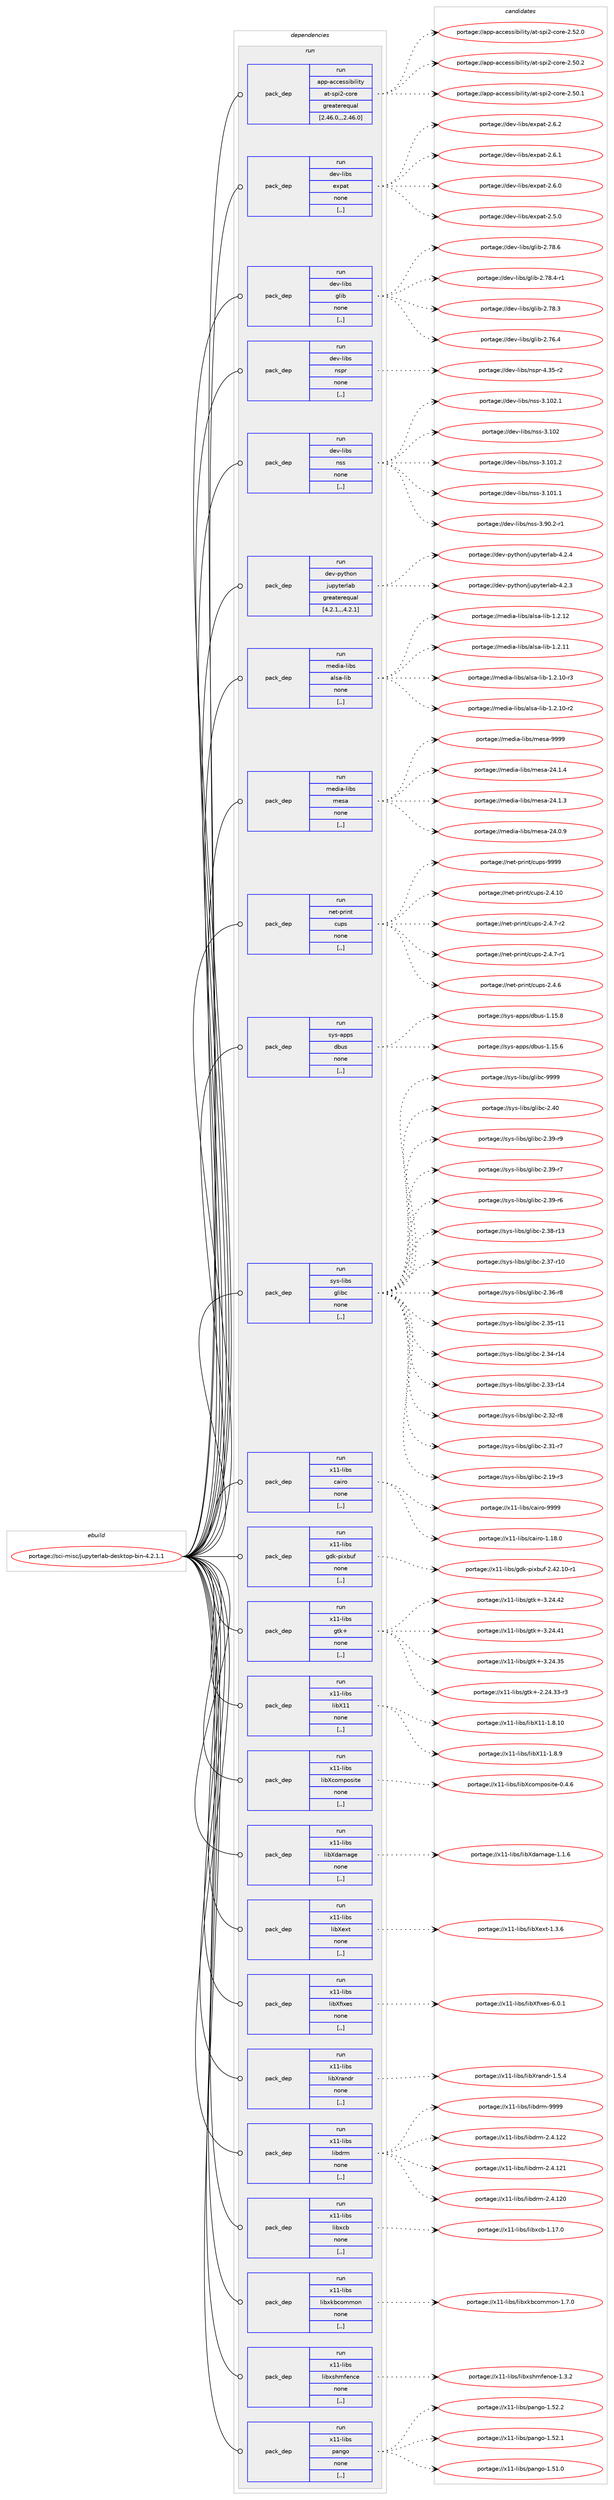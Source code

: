 digraph prolog {

# *************
# Graph options
# *************

newrank=true;
concentrate=true;
compound=true;
graph [rankdir=LR,fontname=Helvetica,fontsize=10,ranksep=1.5];#, ranksep=2.5, nodesep=0.2];
edge  [arrowhead=vee];
node  [fontname=Helvetica,fontsize=10];

# **********
# The ebuild
# **********

subgraph cluster_leftcol {
color=gray;
label=<<i>ebuild</i>>;
id [label="portage://sci-misc/jupyterlab-desktop-bin-4.2.1.1", color=red, width=4, href="../sci-misc/jupyterlab-desktop-bin-4.2.1.1.svg"];
}

# ****************
# The dependencies
# ****************

subgraph cluster_midcol {
color=gray;
label=<<i>dependencies</i>>;
subgraph cluster_compile {
fillcolor="#eeeeee";
style=filled;
label=<<i>compile</i>>;
}
subgraph cluster_compileandrun {
fillcolor="#eeeeee";
style=filled;
label=<<i>compile and run</i>>;
}
subgraph cluster_run {
fillcolor="#eeeeee";
style=filled;
label=<<i>run</i>>;
subgraph pack298757 {
dependency410564 [label=<<TABLE BORDER="0" CELLBORDER="1" CELLSPACING="0" CELLPADDING="4" WIDTH="220"><TR><TD ROWSPAN="6" CELLPADDING="30">pack_dep</TD></TR><TR><TD WIDTH="110">run</TD></TR><TR><TD>app-accessibility</TD></TR><TR><TD>at-spi2-core</TD></TR><TR><TD>greaterequal</TD></TR><TR><TD>[2.46.0,,,2.46.0]</TD></TR></TABLE>>, shape=none, color=blue];
}
id:e -> dependency410564:w [weight=20,style="solid",arrowhead="odot"];
subgraph pack298758 {
dependency410565 [label=<<TABLE BORDER="0" CELLBORDER="1" CELLSPACING="0" CELLPADDING="4" WIDTH="220"><TR><TD ROWSPAN="6" CELLPADDING="30">pack_dep</TD></TR><TR><TD WIDTH="110">run</TD></TR><TR><TD>dev-libs</TD></TR><TR><TD>expat</TD></TR><TR><TD>none</TD></TR><TR><TD>[,,]</TD></TR></TABLE>>, shape=none, color=blue];
}
id:e -> dependency410565:w [weight=20,style="solid",arrowhead="odot"];
subgraph pack298759 {
dependency410566 [label=<<TABLE BORDER="0" CELLBORDER="1" CELLSPACING="0" CELLPADDING="4" WIDTH="220"><TR><TD ROWSPAN="6" CELLPADDING="30">pack_dep</TD></TR><TR><TD WIDTH="110">run</TD></TR><TR><TD>dev-libs</TD></TR><TR><TD>glib</TD></TR><TR><TD>none</TD></TR><TR><TD>[,,]</TD></TR></TABLE>>, shape=none, color=blue];
}
id:e -> dependency410566:w [weight=20,style="solid",arrowhead="odot"];
subgraph pack298760 {
dependency410567 [label=<<TABLE BORDER="0" CELLBORDER="1" CELLSPACING="0" CELLPADDING="4" WIDTH="220"><TR><TD ROWSPAN="6" CELLPADDING="30">pack_dep</TD></TR><TR><TD WIDTH="110">run</TD></TR><TR><TD>dev-libs</TD></TR><TR><TD>nspr</TD></TR><TR><TD>none</TD></TR><TR><TD>[,,]</TD></TR></TABLE>>, shape=none, color=blue];
}
id:e -> dependency410567:w [weight=20,style="solid",arrowhead="odot"];
subgraph pack298761 {
dependency410568 [label=<<TABLE BORDER="0" CELLBORDER="1" CELLSPACING="0" CELLPADDING="4" WIDTH="220"><TR><TD ROWSPAN="6" CELLPADDING="30">pack_dep</TD></TR><TR><TD WIDTH="110">run</TD></TR><TR><TD>dev-libs</TD></TR><TR><TD>nss</TD></TR><TR><TD>none</TD></TR><TR><TD>[,,]</TD></TR></TABLE>>, shape=none, color=blue];
}
id:e -> dependency410568:w [weight=20,style="solid",arrowhead="odot"];
subgraph pack298762 {
dependency410569 [label=<<TABLE BORDER="0" CELLBORDER="1" CELLSPACING="0" CELLPADDING="4" WIDTH="220"><TR><TD ROWSPAN="6" CELLPADDING="30">pack_dep</TD></TR><TR><TD WIDTH="110">run</TD></TR><TR><TD>dev-python</TD></TR><TR><TD>jupyterlab</TD></TR><TR><TD>greaterequal</TD></TR><TR><TD>[4.2.1,,,4.2.1]</TD></TR></TABLE>>, shape=none, color=blue];
}
id:e -> dependency410569:w [weight=20,style="solid",arrowhead="odot"];
subgraph pack298763 {
dependency410570 [label=<<TABLE BORDER="0" CELLBORDER="1" CELLSPACING="0" CELLPADDING="4" WIDTH="220"><TR><TD ROWSPAN="6" CELLPADDING="30">pack_dep</TD></TR><TR><TD WIDTH="110">run</TD></TR><TR><TD>media-libs</TD></TR><TR><TD>alsa-lib</TD></TR><TR><TD>none</TD></TR><TR><TD>[,,]</TD></TR></TABLE>>, shape=none, color=blue];
}
id:e -> dependency410570:w [weight=20,style="solid",arrowhead="odot"];
subgraph pack298764 {
dependency410571 [label=<<TABLE BORDER="0" CELLBORDER="1" CELLSPACING="0" CELLPADDING="4" WIDTH="220"><TR><TD ROWSPAN="6" CELLPADDING="30">pack_dep</TD></TR><TR><TD WIDTH="110">run</TD></TR><TR><TD>media-libs</TD></TR><TR><TD>mesa</TD></TR><TR><TD>none</TD></TR><TR><TD>[,,]</TD></TR></TABLE>>, shape=none, color=blue];
}
id:e -> dependency410571:w [weight=20,style="solid",arrowhead="odot"];
subgraph pack298765 {
dependency410572 [label=<<TABLE BORDER="0" CELLBORDER="1" CELLSPACING="0" CELLPADDING="4" WIDTH="220"><TR><TD ROWSPAN="6" CELLPADDING="30">pack_dep</TD></TR><TR><TD WIDTH="110">run</TD></TR><TR><TD>net-print</TD></TR><TR><TD>cups</TD></TR><TR><TD>none</TD></TR><TR><TD>[,,]</TD></TR></TABLE>>, shape=none, color=blue];
}
id:e -> dependency410572:w [weight=20,style="solid",arrowhead="odot"];
subgraph pack298766 {
dependency410573 [label=<<TABLE BORDER="0" CELLBORDER="1" CELLSPACING="0" CELLPADDING="4" WIDTH="220"><TR><TD ROWSPAN="6" CELLPADDING="30">pack_dep</TD></TR><TR><TD WIDTH="110">run</TD></TR><TR><TD>sys-apps</TD></TR><TR><TD>dbus</TD></TR><TR><TD>none</TD></TR><TR><TD>[,,]</TD></TR></TABLE>>, shape=none, color=blue];
}
id:e -> dependency410573:w [weight=20,style="solid",arrowhead="odot"];
subgraph pack298767 {
dependency410574 [label=<<TABLE BORDER="0" CELLBORDER="1" CELLSPACING="0" CELLPADDING="4" WIDTH="220"><TR><TD ROWSPAN="6" CELLPADDING="30">pack_dep</TD></TR><TR><TD WIDTH="110">run</TD></TR><TR><TD>sys-libs</TD></TR><TR><TD>glibc</TD></TR><TR><TD>none</TD></TR><TR><TD>[,,]</TD></TR></TABLE>>, shape=none, color=blue];
}
id:e -> dependency410574:w [weight=20,style="solid",arrowhead="odot"];
subgraph pack298768 {
dependency410575 [label=<<TABLE BORDER="0" CELLBORDER="1" CELLSPACING="0" CELLPADDING="4" WIDTH="220"><TR><TD ROWSPAN="6" CELLPADDING="30">pack_dep</TD></TR><TR><TD WIDTH="110">run</TD></TR><TR><TD>x11-libs</TD></TR><TR><TD>cairo</TD></TR><TR><TD>none</TD></TR><TR><TD>[,,]</TD></TR></TABLE>>, shape=none, color=blue];
}
id:e -> dependency410575:w [weight=20,style="solid",arrowhead="odot"];
subgraph pack298769 {
dependency410576 [label=<<TABLE BORDER="0" CELLBORDER="1" CELLSPACING="0" CELLPADDING="4" WIDTH="220"><TR><TD ROWSPAN="6" CELLPADDING="30">pack_dep</TD></TR><TR><TD WIDTH="110">run</TD></TR><TR><TD>x11-libs</TD></TR><TR><TD>gdk-pixbuf</TD></TR><TR><TD>none</TD></TR><TR><TD>[,,]</TD></TR></TABLE>>, shape=none, color=blue];
}
id:e -> dependency410576:w [weight=20,style="solid",arrowhead="odot"];
subgraph pack298770 {
dependency410577 [label=<<TABLE BORDER="0" CELLBORDER="1" CELLSPACING="0" CELLPADDING="4" WIDTH="220"><TR><TD ROWSPAN="6" CELLPADDING="30">pack_dep</TD></TR><TR><TD WIDTH="110">run</TD></TR><TR><TD>x11-libs</TD></TR><TR><TD>gtk+</TD></TR><TR><TD>none</TD></TR><TR><TD>[,,]</TD></TR></TABLE>>, shape=none, color=blue];
}
id:e -> dependency410577:w [weight=20,style="solid",arrowhead="odot"];
subgraph pack298771 {
dependency410578 [label=<<TABLE BORDER="0" CELLBORDER="1" CELLSPACING="0" CELLPADDING="4" WIDTH="220"><TR><TD ROWSPAN="6" CELLPADDING="30">pack_dep</TD></TR><TR><TD WIDTH="110">run</TD></TR><TR><TD>x11-libs</TD></TR><TR><TD>libX11</TD></TR><TR><TD>none</TD></TR><TR><TD>[,,]</TD></TR></TABLE>>, shape=none, color=blue];
}
id:e -> dependency410578:w [weight=20,style="solid",arrowhead="odot"];
subgraph pack298772 {
dependency410579 [label=<<TABLE BORDER="0" CELLBORDER="1" CELLSPACING="0" CELLPADDING="4" WIDTH="220"><TR><TD ROWSPAN="6" CELLPADDING="30">pack_dep</TD></TR><TR><TD WIDTH="110">run</TD></TR><TR><TD>x11-libs</TD></TR><TR><TD>libXcomposite</TD></TR><TR><TD>none</TD></TR><TR><TD>[,,]</TD></TR></TABLE>>, shape=none, color=blue];
}
id:e -> dependency410579:w [weight=20,style="solid",arrowhead="odot"];
subgraph pack298773 {
dependency410580 [label=<<TABLE BORDER="0" CELLBORDER="1" CELLSPACING="0" CELLPADDING="4" WIDTH="220"><TR><TD ROWSPAN="6" CELLPADDING="30">pack_dep</TD></TR><TR><TD WIDTH="110">run</TD></TR><TR><TD>x11-libs</TD></TR><TR><TD>libXdamage</TD></TR><TR><TD>none</TD></TR><TR><TD>[,,]</TD></TR></TABLE>>, shape=none, color=blue];
}
id:e -> dependency410580:w [weight=20,style="solid",arrowhead="odot"];
subgraph pack298774 {
dependency410581 [label=<<TABLE BORDER="0" CELLBORDER="1" CELLSPACING="0" CELLPADDING="4" WIDTH="220"><TR><TD ROWSPAN="6" CELLPADDING="30">pack_dep</TD></TR><TR><TD WIDTH="110">run</TD></TR><TR><TD>x11-libs</TD></TR><TR><TD>libXext</TD></TR><TR><TD>none</TD></TR><TR><TD>[,,]</TD></TR></TABLE>>, shape=none, color=blue];
}
id:e -> dependency410581:w [weight=20,style="solid",arrowhead="odot"];
subgraph pack298775 {
dependency410582 [label=<<TABLE BORDER="0" CELLBORDER="1" CELLSPACING="0" CELLPADDING="4" WIDTH="220"><TR><TD ROWSPAN="6" CELLPADDING="30">pack_dep</TD></TR><TR><TD WIDTH="110">run</TD></TR><TR><TD>x11-libs</TD></TR><TR><TD>libXfixes</TD></TR><TR><TD>none</TD></TR><TR><TD>[,,]</TD></TR></TABLE>>, shape=none, color=blue];
}
id:e -> dependency410582:w [weight=20,style="solid",arrowhead="odot"];
subgraph pack298776 {
dependency410583 [label=<<TABLE BORDER="0" CELLBORDER="1" CELLSPACING="0" CELLPADDING="4" WIDTH="220"><TR><TD ROWSPAN="6" CELLPADDING="30">pack_dep</TD></TR><TR><TD WIDTH="110">run</TD></TR><TR><TD>x11-libs</TD></TR><TR><TD>libXrandr</TD></TR><TR><TD>none</TD></TR><TR><TD>[,,]</TD></TR></TABLE>>, shape=none, color=blue];
}
id:e -> dependency410583:w [weight=20,style="solid",arrowhead="odot"];
subgraph pack298777 {
dependency410584 [label=<<TABLE BORDER="0" CELLBORDER="1" CELLSPACING="0" CELLPADDING="4" WIDTH="220"><TR><TD ROWSPAN="6" CELLPADDING="30">pack_dep</TD></TR><TR><TD WIDTH="110">run</TD></TR><TR><TD>x11-libs</TD></TR><TR><TD>libdrm</TD></TR><TR><TD>none</TD></TR><TR><TD>[,,]</TD></TR></TABLE>>, shape=none, color=blue];
}
id:e -> dependency410584:w [weight=20,style="solid",arrowhead="odot"];
subgraph pack298778 {
dependency410585 [label=<<TABLE BORDER="0" CELLBORDER="1" CELLSPACING="0" CELLPADDING="4" WIDTH="220"><TR><TD ROWSPAN="6" CELLPADDING="30">pack_dep</TD></TR><TR><TD WIDTH="110">run</TD></TR><TR><TD>x11-libs</TD></TR><TR><TD>libxcb</TD></TR><TR><TD>none</TD></TR><TR><TD>[,,]</TD></TR></TABLE>>, shape=none, color=blue];
}
id:e -> dependency410585:w [weight=20,style="solid",arrowhead="odot"];
subgraph pack298779 {
dependency410586 [label=<<TABLE BORDER="0" CELLBORDER="1" CELLSPACING="0" CELLPADDING="4" WIDTH="220"><TR><TD ROWSPAN="6" CELLPADDING="30">pack_dep</TD></TR><TR><TD WIDTH="110">run</TD></TR><TR><TD>x11-libs</TD></TR><TR><TD>libxkbcommon</TD></TR><TR><TD>none</TD></TR><TR><TD>[,,]</TD></TR></TABLE>>, shape=none, color=blue];
}
id:e -> dependency410586:w [weight=20,style="solid",arrowhead="odot"];
subgraph pack298780 {
dependency410587 [label=<<TABLE BORDER="0" CELLBORDER="1" CELLSPACING="0" CELLPADDING="4" WIDTH="220"><TR><TD ROWSPAN="6" CELLPADDING="30">pack_dep</TD></TR><TR><TD WIDTH="110">run</TD></TR><TR><TD>x11-libs</TD></TR><TR><TD>libxshmfence</TD></TR><TR><TD>none</TD></TR><TR><TD>[,,]</TD></TR></TABLE>>, shape=none, color=blue];
}
id:e -> dependency410587:w [weight=20,style="solid",arrowhead="odot"];
subgraph pack298781 {
dependency410588 [label=<<TABLE BORDER="0" CELLBORDER="1" CELLSPACING="0" CELLPADDING="4" WIDTH="220"><TR><TD ROWSPAN="6" CELLPADDING="30">pack_dep</TD></TR><TR><TD WIDTH="110">run</TD></TR><TR><TD>x11-libs</TD></TR><TR><TD>pango</TD></TR><TR><TD>none</TD></TR><TR><TD>[,,]</TD></TR></TABLE>>, shape=none, color=blue];
}
id:e -> dependency410588:w [weight=20,style="solid",arrowhead="odot"];
}
}

# **************
# The candidates
# **************

subgraph cluster_choices {
rank=same;
color=gray;
label=<<i>candidates</i>>;

subgraph choice298757 {
color=black;
nodesep=1;
choice97112112459799991011151151059810510810511612147971164511511210550459911111410145504653504648 [label="portage://app-accessibility/at-spi2-core-2.52.0", color=red, width=4,href="../app-accessibility/at-spi2-core-2.52.0.svg"];
choice97112112459799991011151151059810510810511612147971164511511210550459911111410145504653484650 [label="portage://app-accessibility/at-spi2-core-2.50.2", color=red, width=4,href="../app-accessibility/at-spi2-core-2.50.2.svg"];
choice97112112459799991011151151059810510810511612147971164511511210550459911111410145504653484649 [label="portage://app-accessibility/at-spi2-core-2.50.1", color=red, width=4,href="../app-accessibility/at-spi2-core-2.50.1.svg"];
dependency410564:e -> choice97112112459799991011151151059810510810511612147971164511511210550459911111410145504653504648:w [style=dotted,weight="100"];
dependency410564:e -> choice97112112459799991011151151059810510810511612147971164511511210550459911111410145504653484650:w [style=dotted,weight="100"];
dependency410564:e -> choice97112112459799991011151151059810510810511612147971164511511210550459911111410145504653484649:w [style=dotted,weight="100"];
}
subgraph choice298758 {
color=black;
nodesep=1;
choice10010111845108105981154710112011297116455046544650 [label="portage://dev-libs/expat-2.6.2", color=red, width=4,href="../dev-libs/expat-2.6.2.svg"];
choice10010111845108105981154710112011297116455046544649 [label="portage://dev-libs/expat-2.6.1", color=red, width=4,href="../dev-libs/expat-2.6.1.svg"];
choice10010111845108105981154710112011297116455046544648 [label="portage://dev-libs/expat-2.6.0", color=red, width=4,href="../dev-libs/expat-2.6.0.svg"];
choice10010111845108105981154710112011297116455046534648 [label="portage://dev-libs/expat-2.5.0", color=red, width=4,href="../dev-libs/expat-2.5.0.svg"];
dependency410565:e -> choice10010111845108105981154710112011297116455046544650:w [style=dotted,weight="100"];
dependency410565:e -> choice10010111845108105981154710112011297116455046544649:w [style=dotted,weight="100"];
dependency410565:e -> choice10010111845108105981154710112011297116455046544648:w [style=dotted,weight="100"];
dependency410565:e -> choice10010111845108105981154710112011297116455046534648:w [style=dotted,weight="100"];
}
subgraph choice298759 {
color=black;
nodesep=1;
choice1001011184510810598115471031081059845504655564654 [label="portage://dev-libs/glib-2.78.6", color=red, width=4,href="../dev-libs/glib-2.78.6.svg"];
choice10010111845108105981154710310810598455046555646524511449 [label="portage://dev-libs/glib-2.78.4-r1", color=red, width=4,href="../dev-libs/glib-2.78.4-r1.svg"];
choice1001011184510810598115471031081059845504655564651 [label="portage://dev-libs/glib-2.78.3", color=red, width=4,href="../dev-libs/glib-2.78.3.svg"];
choice1001011184510810598115471031081059845504655544652 [label="portage://dev-libs/glib-2.76.4", color=red, width=4,href="../dev-libs/glib-2.76.4.svg"];
dependency410566:e -> choice1001011184510810598115471031081059845504655564654:w [style=dotted,weight="100"];
dependency410566:e -> choice10010111845108105981154710310810598455046555646524511449:w [style=dotted,weight="100"];
dependency410566:e -> choice1001011184510810598115471031081059845504655564651:w [style=dotted,weight="100"];
dependency410566:e -> choice1001011184510810598115471031081059845504655544652:w [style=dotted,weight="100"];
}
subgraph choice298760 {
color=black;
nodesep=1;
choice10010111845108105981154711011511211445524651534511450 [label="portage://dev-libs/nspr-4.35-r2", color=red, width=4,href="../dev-libs/nspr-4.35-r2.svg"];
dependency410567:e -> choice10010111845108105981154711011511211445524651534511450:w [style=dotted,weight="100"];
}
subgraph choice298761 {
color=black;
nodesep=1;
choice1001011184510810598115471101151154551464948504649 [label="portage://dev-libs/nss-3.102.1", color=red, width=4,href="../dev-libs/nss-3.102.1.svg"];
choice100101118451081059811547110115115455146494850 [label="portage://dev-libs/nss-3.102", color=red, width=4,href="../dev-libs/nss-3.102.svg"];
choice1001011184510810598115471101151154551464948494650 [label="portage://dev-libs/nss-3.101.2", color=red, width=4,href="../dev-libs/nss-3.101.2.svg"];
choice1001011184510810598115471101151154551464948494649 [label="portage://dev-libs/nss-3.101.1", color=red, width=4,href="../dev-libs/nss-3.101.1.svg"];
choice100101118451081059811547110115115455146574846504511449 [label="portage://dev-libs/nss-3.90.2-r1", color=red, width=4,href="../dev-libs/nss-3.90.2-r1.svg"];
dependency410568:e -> choice1001011184510810598115471101151154551464948504649:w [style=dotted,weight="100"];
dependency410568:e -> choice100101118451081059811547110115115455146494850:w [style=dotted,weight="100"];
dependency410568:e -> choice1001011184510810598115471101151154551464948494650:w [style=dotted,weight="100"];
dependency410568:e -> choice1001011184510810598115471101151154551464948494649:w [style=dotted,weight="100"];
dependency410568:e -> choice100101118451081059811547110115115455146574846504511449:w [style=dotted,weight="100"];
}
subgraph choice298762 {
color=black;
nodesep=1;
choice10010111845112121116104111110471061171121211161011141089798455246504652 [label="portage://dev-python/jupyterlab-4.2.4", color=red, width=4,href="../dev-python/jupyterlab-4.2.4.svg"];
choice10010111845112121116104111110471061171121211161011141089798455246504651 [label="portage://dev-python/jupyterlab-4.2.3", color=red, width=4,href="../dev-python/jupyterlab-4.2.3.svg"];
dependency410569:e -> choice10010111845112121116104111110471061171121211161011141089798455246504652:w [style=dotted,weight="100"];
dependency410569:e -> choice10010111845112121116104111110471061171121211161011141089798455246504651:w [style=dotted,weight="100"];
}
subgraph choice298763 {
color=black;
nodesep=1;
choice109101100105974510810598115479710811597451081059845494650464950 [label="portage://media-libs/alsa-lib-1.2.12", color=red, width=4,href="../media-libs/alsa-lib-1.2.12.svg"];
choice109101100105974510810598115479710811597451081059845494650464949 [label="portage://media-libs/alsa-lib-1.2.11", color=red, width=4,href="../media-libs/alsa-lib-1.2.11.svg"];
choice1091011001059745108105981154797108115974510810598454946504649484511451 [label="portage://media-libs/alsa-lib-1.2.10-r3", color=red, width=4,href="../media-libs/alsa-lib-1.2.10-r3.svg"];
choice1091011001059745108105981154797108115974510810598454946504649484511450 [label="portage://media-libs/alsa-lib-1.2.10-r2", color=red, width=4,href="../media-libs/alsa-lib-1.2.10-r2.svg"];
dependency410570:e -> choice109101100105974510810598115479710811597451081059845494650464950:w [style=dotted,weight="100"];
dependency410570:e -> choice109101100105974510810598115479710811597451081059845494650464949:w [style=dotted,weight="100"];
dependency410570:e -> choice1091011001059745108105981154797108115974510810598454946504649484511451:w [style=dotted,weight="100"];
dependency410570:e -> choice1091011001059745108105981154797108115974510810598454946504649484511450:w [style=dotted,weight="100"];
}
subgraph choice298764 {
color=black;
nodesep=1;
choice10910110010597451081059811547109101115974557575757 [label="portage://media-libs/mesa-9999", color=red, width=4,href="../media-libs/mesa-9999.svg"];
choice109101100105974510810598115471091011159745505246494652 [label="portage://media-libs/mesa-24.1.4", color=red, width=4,href="../media-libs/mesa-24.1.4.svg"];
choice109101100105974510810598115471091011159745505246494651 [label="portage://media-libs/mesa-24.1.3", color=red, width=4,href="../media-libs/mesa-24.1.3.svg"];
choice109101100105974510810598115471091011159745505246484657 [label="portage://media-libs/mesa-24.0.9", color=red, width=4,href="../media-libs/mesa-24.0.9.svg"];
dependency410571:e -> choice10910110010597451081059811547109101115974557575757:w [style=dotted,weight="100"];
dependency410571:e -> choice109101100105974510810598115471091011159745505246494652:w [style=dotted,weight="100"];
dependency410571:e -> choice109101100105974510810598115471091011159745505246494651:w [style=dotted,weight="100"];
dependency410571:e -> choice109101100105974510810598115471091011159745505246484657:w [style=dotted,weight="100"];
}
subgraph choice298765 {
color=black;
nodesep=1;
choice1101011164511211410511011647991171121154557575757 [label="portage://net-print/cups-9999", color=red, width=4,href="../net-print/cups-9999.svg"];
choice11010111645112114105110116479911711211545504652464948 [label="portage://net-print/cups-2.4.10", color=red, width=4,href="../net-print/cups-2.4.10.svg"];
choice1101011164511211410511011647991171121154550465246554511450 [label="portage://net-print/cups-2.4.7-r2", color=red, width=4,href="../net-print/cups-2.4.7-r2.svg"];
choice1101011164511211410511011647991171121154550465246554511449 [label="portage://net-print/cups-2.4.7-r1", color=red, width=4,href="../net-print/cups-2.4.7-r1.svg"];
choice110101116451121141051101164799117112115455046524654 [label="portage://net-print/cups-2.4.6", color=red, width=4,href="../net-print/cups-2.4.6.svg"];
dependency410572:e -> choice1101011164511211410511011647991171121154557575757:w [style=dotted,weight="100"];
dependency410572:e -> choice11010111645112114105110116479911711211545504652464948:w [style=dotted,weight="100"];
dependency410572:e -> choice1101011164511211410511011647991171121154550465246554511450:w [style=dotted,weight="100"];
dependency410572:e -> choice1101011164511211410511011647991171121154550465246554511449:w [style=dotted,weight="100"];
dependency410572:e -> choice110101116451121141051101164799117112115455046524654:w [style=dotted,weight="100"];
}
subgraph choice298766 {
color=black;
nodesep=1;
choice1151211154597112112115471009811711545494649534656 [label="portage://sys-apps/dbus-1.15.8", color=red, width=4,href="../sys-apps/dbus-1.15.8.svg"];
choice1151211154597112112115471009811711545494649534654 [label="portage://sys-apps/dbus-1.15.6", color=red, width=4,href="../sys-apps/dbus-1.15.6.svg"];
dependency410573:e -> choice1151211154597112112115471009811711545494649534656:w [style=dotted,weight="100"];
dependency410573:e -> choice1151211154597112112115471009811711545494649534654:w [style=dotted,weight="100"];
}
subgraph choice298767 {
color=black;
nodesep=1;
choice11512111545108105981154710310810598994557575757 [label="portage://sys-libs/glibc-9999", color=red, width=4,href="../sys-libs/glibc-9999.svg"];
choice11512111545108105981154710310810598994550465248 [label="portage://sys-libs/glibc-2.40", color=red, width=4,href="../sys-libs/glibc-2.40.svg"];
choice115121115451081059811547103108105989945504651574511457 [label="portage://sys-libs/glibc-2.39-r9", color=red, width=4,href="../sys-libs/glibc-2.39-r9.svg"];
choice115121115451081059811547103108105989945504651574511455 [label="portage://sys-libs/glibc-2.39-r7", color=red, width=4,href="../sys-libs/glibc-2.39-r7.svg"];
choice115121115451081059811547103108105989945504651574511454 [label="portage://sys-libs/glibc-2.39-r6", color=red, width=4,href="../sys-libs/glibc-2.39-r6.svg"];
choice11512111545108105981154710310810598994550465156451144951 [label="portage://sys-libs/glibc-2.38-r13", color=red, width=4,href="../sys-libs/glibc-2.38-r13.svg"];
choice11512111545108105981154710310810598994550465155451144948 [label="portage://sys-libs/glibc-2.37-r10", color=red, width=4,href="../sys-libs/glibc-2.37-r10.svg"];
choice115121115451081059811547103108105989945504651544511456 [label="portage://sys-libs/glibc-2.36-r8", color=red, width=4,href="../sys-libs/glibc-2.36-r8.svg"];
choice11512111545108105981154710310810598994550465153451144949 [label="portage://sys-libs/glibc-2.35-r11", color=red, width=4,href="../sys-libs/glibc-2.35-r11.svg"];
choice11512111545108105981154710310810598994550465152451144952 [label="portage://sys-libs/glibc-2.34-r14", color=red, width=4,href="../sys-libs/glibc-2.34-r14.svg"];
choice11512111545108105981154710310810598994550465151451144952 [label="portage://sys-libs/glibc-2.33-r14", color=red, width=4,href="../sys-libs/glibc-2.33-r14.svg"];
choice115121115451081059811547103108105989945504651504511456 [label="portage://sys-libs/glibc-2.32-r8", color=red, width=4,href="../sys-libs/glibc-2.32-r8.svg"];
choice115121115451081059811547103108105989945504651494511455 [label="portage://sys-libs/glibc-2.31-r7", color=red, width=4,href="../sys-libs/glibc-2.31-r7.svg"];
choice115121115451081059811547103108105989945504649574511451 [label="portage://sys-libs/glibc-2.19-r3", color=red, width=4,href="../sys-libs/glibc-2.19-r3.svg"];
dependency410574:e -> choice11512111545108105981154710310810598994557575757:w [style=dotted,weight="100"];
dependency410574:e -> choice11512111545108105981154710310810598994550465248:w [style=dotted,weight="100"];
dependency410574:e -> choice115121115451081059811547103108105989945504651574511457:w [style=dotted,weight="100"];
dependency410574:e -> choice115121115451081059811547103108105989945504651574511455:w [style=dotted,weight="100"];
dependency410574:e -> choice115121115451081059811547103108105989945504651574511454:w [style=dotted,weight="100"];
dependency410574:e -> choice11512111545108105981154710310810598994550465156451144951:w [style=dotted,weight="100"];
dependency410574:e -> choice11512111545108105981154710310810598994550465155451144948:w [style=dotted,weight="100"];
dependency410574:e -> choice115121115451081059811547103108105989945504651544511456:w [style=dotted,weight="100"];
dependency410574:e -> choice11512111545108105981154710310810598994550465153451144949:w [style=dotted,weight="100"];
dependency410574:e -> choice11512111545108105981154710310810598994550465152451144952:w [style=dotted,weight="100"];
dependency410574:e -> choice11512111545108105981154710310810598994550465151451144952:w [style=dotted,weight="100"];
dependency410574:e -> choice115121115451081059811547103108105989945504651504511456:w [style=dotted,weight="100"];
dependency410574:e -> choice115121115451081059811547103108105989945504651494511455:w [style=dotted,weight="100"];
dependency410574:e -> choice115121115451081059811547103108105989945504649574511451:w [style=dotted,weight="100"];
}
subgraph choice298768 {
color=black;
nodesep=1;
choice120494945108105981154799971051141114557575757 [label="portage://x11-libs/cairo-9999", color=red, width=4,href="../x11-libs/cairo-9999.svg"];
choice1204949451081059811547999710511411145494649564648 [label="portage://x11-libs/cairo-1.18.0", color=red, width=4,href="../x11-libs/cairo-1.18.0.svg"];
dependency410575:e -> choice120494945108105981154799971051141114557575757:w [style=dotted,weight="100"];
dependency410575:e -> choice1204949451081059811547999710511411145494649564648:w [style=dotted,weight="100"];
}
subgraph choice298769 {
color=black;
nodesep=1;
choice1204949451081059811547103100107451121051209811710245504652504649484511449 [label="portage://x11-libs/gdk-pixbuf-2.42.10-r1", color=red, width=4,href="../x11-libs/gdk-pixbuf-2.42.10-r1.svg"];
dependency410576:e -> choice1204949451081059811547103100107451121051209811710245504652504649484511449:w [style=dotted,weight="100"];
}
subgraph choice298770 {
color=black;
nodesep=1;
choice1204949451081059811547103116107434551465052465250 [label="portage://x11-libs/gtk+-3.24.42", color=red, width=4,href="../x11-libs/gtk+-3.24.42.svg"];
choice1204949451081059811547103116107434551465052465249 [label="portage://x11-libs/gtk+-3.24.41", color=red, width=4,href="../x11-libs/gtk+-3.24.41.svg"];
choice1204949451081059811547103116107434551465052465153 [label="portage://x11-libs/gtk+-3.24.35", color=red, width=4,href="../x11-libs/gtk+-3.24.35.svg"];
choice12049494510810598115471031161074345504650524651514511451 [label="portage://x11-libs/gtk+-2.24.33-r3", color=red, width=4,href="../x11-libs/gtk+-2.24.33-r3.svg"];
dependency410577:e -> choice1204949451081059811547103116107434551465052465250:w [style=dotted,weight="100"];
dependency410577:e -> choice1204949451081059811547103116107434551465052465249:w [style=dotted,weight="100"];
dependency410577:e -> choice1204949451081059811547103116107434551465052465153:w [style=dotted,weight="100"];
dependency410577:e -> choice12049494510810598115471031161074345504650524651514511451:w [style=dotted,weight="100"];
}
subgraph choice298771 {
color=black;
nodesep=1;
choice12049494510810598115471081059888494945494656464948 [label="portage://x11-libs/libX11-1.8.10", color=red, width=4,href="../x11-libs/libX11-1.8.10.svg"];
choice120494945108105981154710810598884949454946564657 [label="portage://x11-libs/libX11-1.8.9", color=red, width=4,href="../x11-libs/libX11-1.8.9.svg"];
dependency410578:e -> choice12049494510810598115471081059888494945494656464948:w [style=dotted,weight="100"];
dependency410578:e -> choice120494945108105981154710810598884949454946564657:w [style=dotted,weight="100"];
}
subgraph choice298772 {
color=black;
nodesep=1;
choice1204949451081059811547108105988899111109112111115105116101454846524654 [label="portage://x11-libs/libXcomposite-0.4.6", color=red, width=4,href="../x11-libs/libXcomposite-0.4.6.svg"];
dependency410579:e -> choice1204949451081059811547108105988899111109112111115105116101454846524654:w [style=dotted,weight="100"];
}
subgraph choice298773 {
color=black;
nodesep=1;
choice120494945108105981154710810598881009710997103101454946494654 [label="portage://x11-libs/libXdamage-1.1.6", color=red, width=4,href="../x11-libs/libXdamage-1.1.6.svg"];
dependency410580:e -> choice120494945108105981154710810598881009710997103101454946494654:w [style=dotted,weight="100"];
}
subgraph choice298774 {
color=black;
nodesep=1;
choice12049494510810598115471081059888101120116454946514654 [label="portage://x11-libs/libXext-1.3.6", color=red, width=4,href="../x11-libs/libXext-1.3.6.svg"];
dependency410581:e -> choice12049494510810598115471081059888101120116454946514654:w [style=dotted,weight="100"];
}
subgraph choice298775 {
color=black;
nodesep=1;
choice12049494510810598115471081059888102105120101115455446484649 [label="portage://x11-libs/libXfixes-6.0.1", color=red, width=4,href="../x11-libs/libXfixes-6.0.1.svg"];
dependency410582:e -> choice12049494510810598115471081059888102105120101115455446484649:w [style=dotted,weight="100"];
}
subgraph choice298776 {
color=black;
nodesep=1;
choice1204949451081059811547108105988811497110100114454946534652 [label="portage://x11-libs/libXrandr-1.5.4", color=red, width=4,href="../x11-libs/libXrandr-1.5.4.svg"];
dependency410583:e -> choice1204949451081059811547108105988811497110100114454946534652:w [style=dotted,weight="100"];
}
subgraph choice298777 {
color=black;
nodesep=1;
choice1204949451081059811547108105981001141094557575757 [label="portage://x11-libs/libdrm-9999", color=red, width=4,href="../x11-libs/libdrm-9999.svg"];
choice1204949451081059811547108105981001141094550465246495050 [label="portage://x11-libs/libdrm-2.4.122", color=red, width=4,href="../x11-libs/libdrm-2.4.122.svg"];
choice1204949451081059811547108105981001141094550465246495049 [label="portage://x11-libs/libdrm-2.4.121", color=red, width=4,href="../x11-libs/libdrm-2.4.121.svg"];
choice1204949451081059811547108105981001141094550465246495048 [label="portage://x11-libs/libdrm-2.4.120", color=red, width=4,href="../x11-libs/libdrm-2.4.120.svg"];
dependency410584:e -> choice1204949451081059811547108105981001141094557575757:w [style=dotted,weight="100"];
dependency410584:e -> choice1204949451081059811547108105981001141094550465246495050:w [style=dotted,weight="100"];
dependency410584:e -> choice1204949451081059811547108105981001141094550465246495049:w [style=dotted,weight="100"];
dependency410584:e -> choice1204949451081059811547108105981001141094550465246495048:w [style=dotted,weight="100"];
}
subgraph choice298778 {
color=black;
nodesep=1;
choice120494945108105981154710810598120999845494649554648 [label="portage://x11-libs/libxcb-1.17.0", color=red, width=4,href="../x11-libs/libxcb-1.17.0.svg"];
dependency410585:e -> choice120494945108105981154710810598120999845494649554648:w [style=dotted,weight="100"];
}
subgraph choice298779 {
color=black;
nodesep=1;
choice1204949451081059811547108105981201079899111109109111110454946554648 [label="portage://x11-libs/libxkbcommon-1.7.0", color=red, width=4,href="../x11-libs/libxkbcommon-1.7.0.svg"];
dependency410586:e -> choice1204949451081059811547108105981201079899111109109111110454946554648:w [style=dotted,weight="100"];
}
subgraph choice298780 {
color=black;
nodesep=1;
choice12049494510810598115471081059812011510410910210111099101454946514650 [label="portage://x11-libs/libxshmfence-1.3.2", color=red, width=4,href="../x11-libs/libxshmfence-1.3.2.svg"];
dependency410587:e -> choice12049494510810598115471081059812011510410910210111099101454946514650:w [style=dotted,weight="100"];
}
subgraph choice298781 {
color=black;
nodesep=1;
choice12049494510810598115471129711010311145494653504650 [label="portage://x11-libs/pango-1.52.2", color=red, width=4,href="../x11-libs/pango-1.52.2.svg"];
choice12049494510810598115471129711010311145494653504649 [label="portage://x11-libs/pango-1.52.1", color=red, width=4,href="../x11-libs/pango-1.52.1.svg"];
choice12049494510810598115471129711010311145494653494648 [label="portage://x11-libs/pango-1.51.0", color=red, width=4,href="../x11-libs/pango-1.51.0.svg"];
dependency410588:e -> choice12049494510810598115471129711010311145494653504650:w [style=dotted,weight="100"];
dependency410588:e -> choice12049494510810598115471129711010311145494653504649:w [style=dotted,weight="100"];
dependency410588:e -> choice12049494510810598115471129711010311145494653494648:w [style=dotted,weight="100"];
}
}

}
